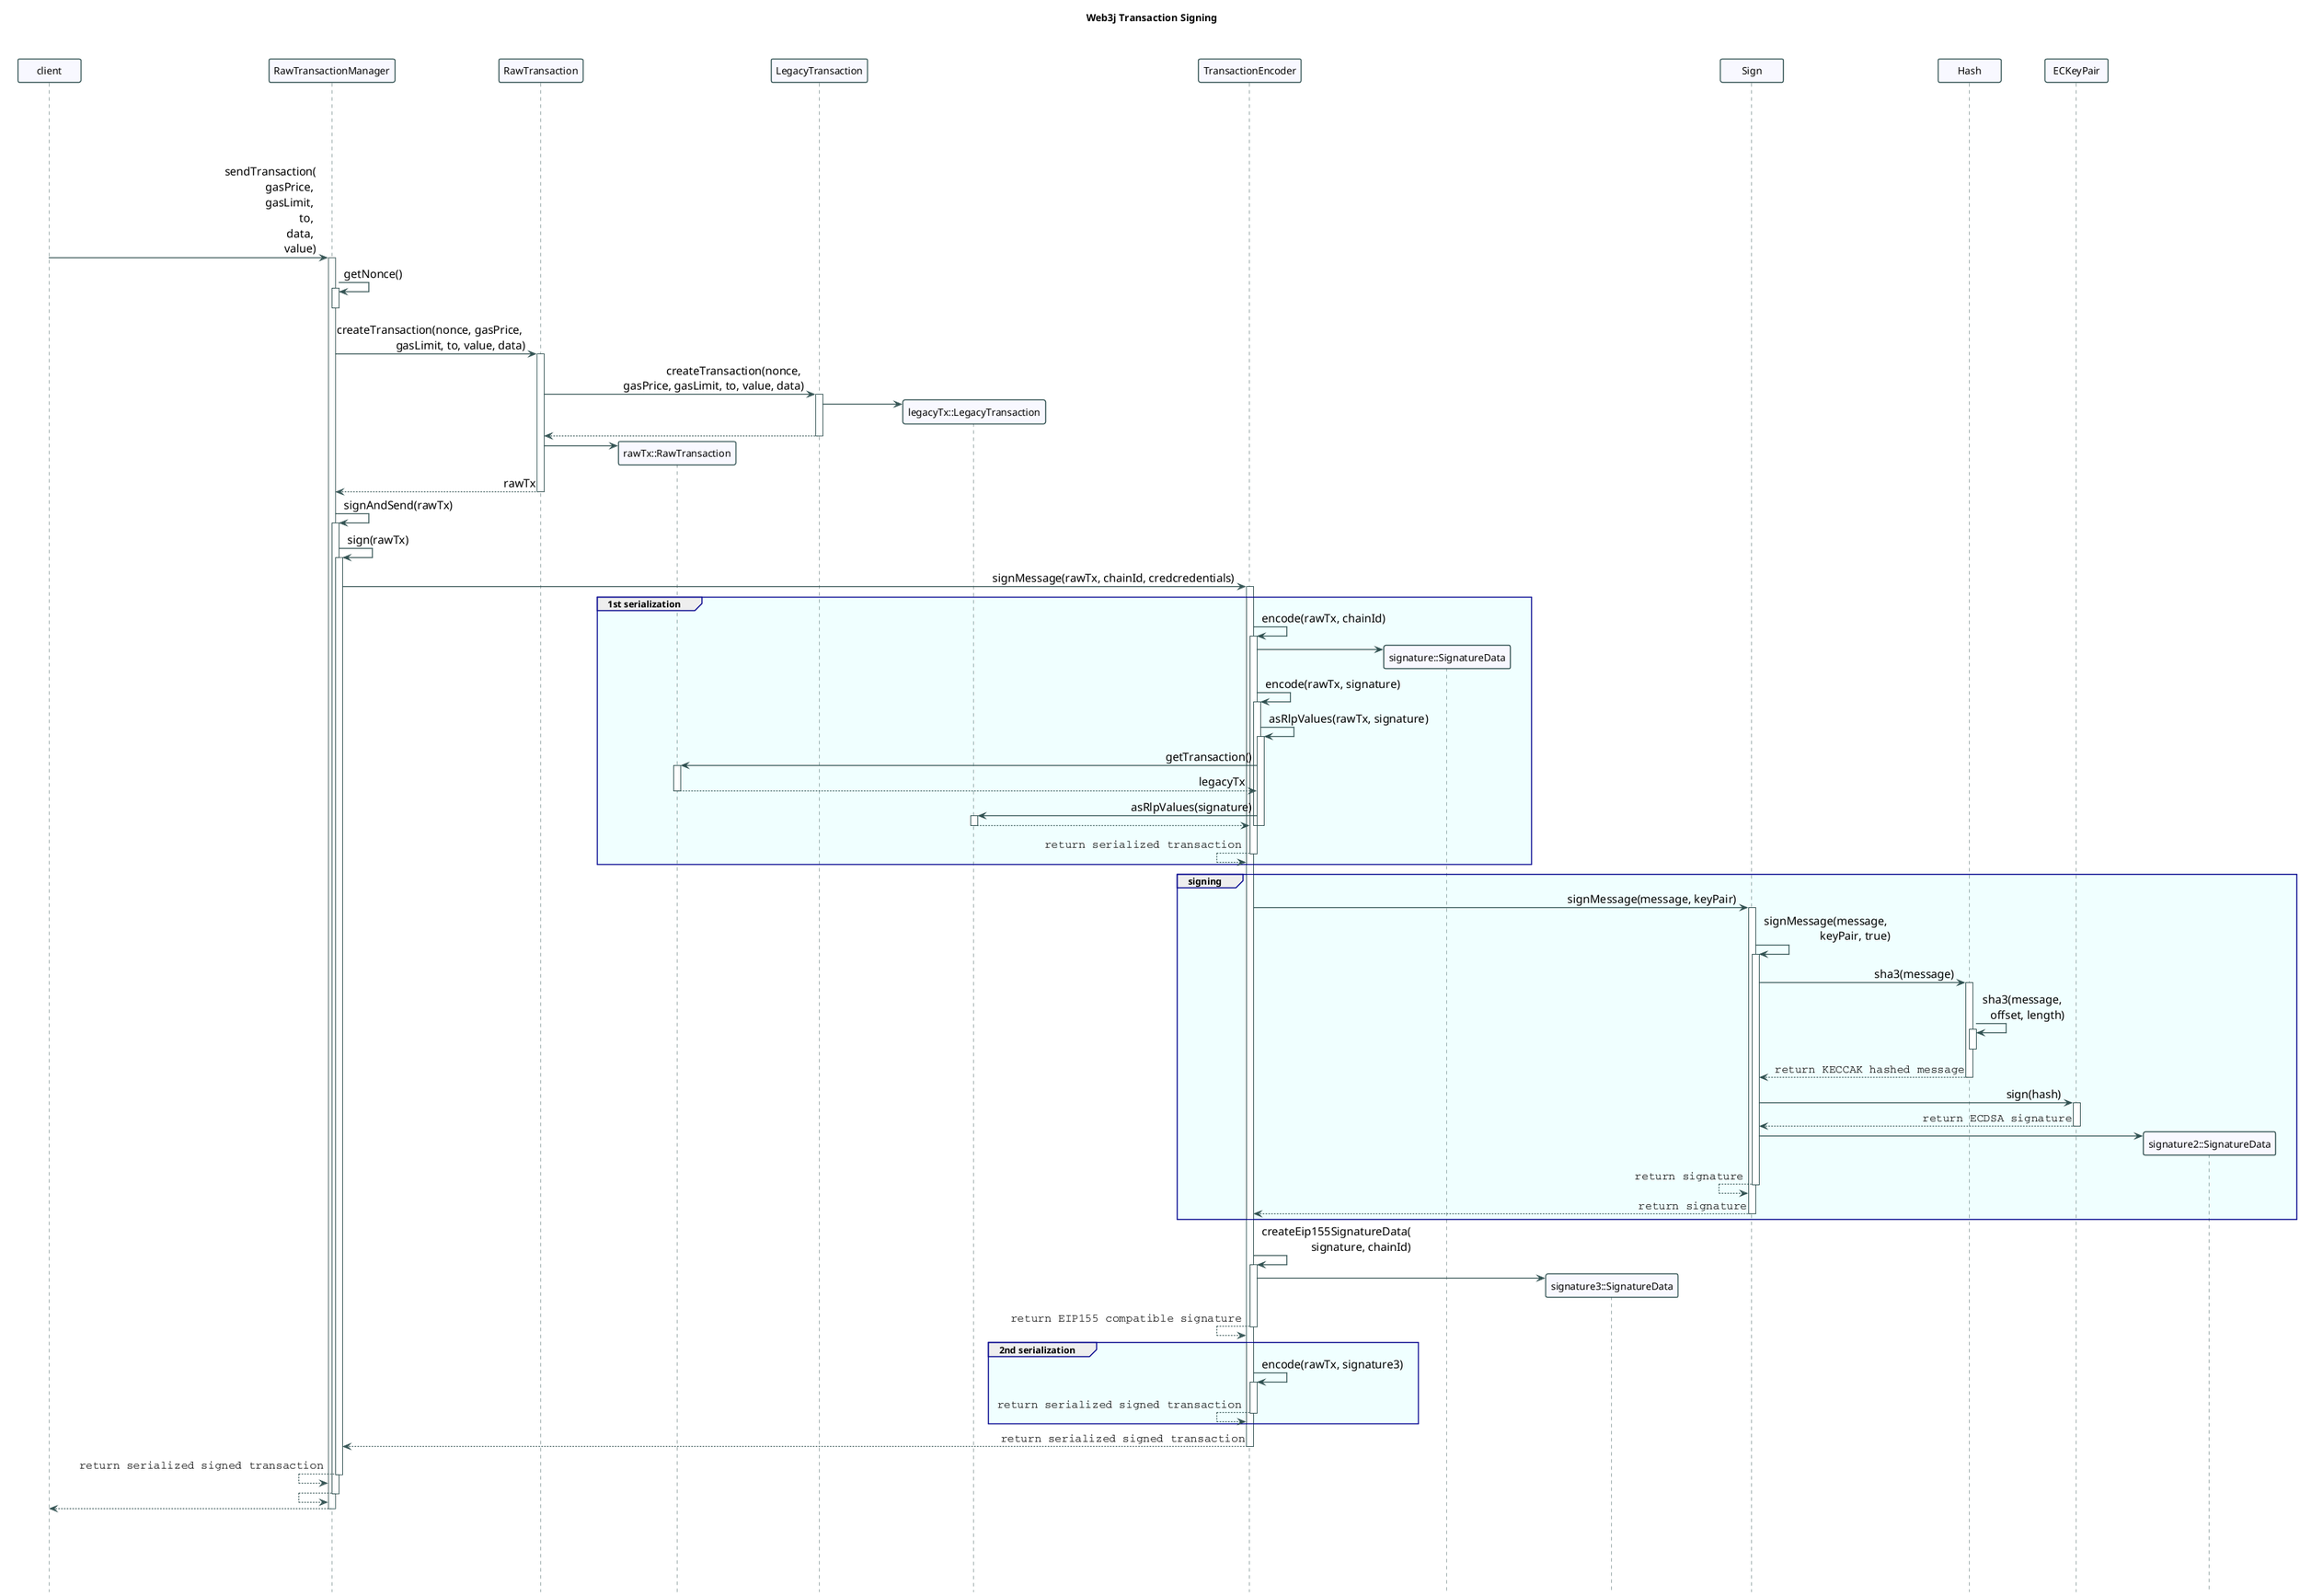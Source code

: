 @startuml

' https://plantuml.com/class-diagram
' https://plantuml.com/sequence-diagram
' https://plantuml-documentation.readthedocs.io/en/latest/formatting/all-skin-params.html
' https://plantuml-documentation.readthedocs.io/en/latest/formatting/all-skin-params.html#class
' https://plantuml.com/creole
' https://www.w3schools.com/colors/colors_names.asp

skinparam {
  'DefaultFontName Consolas
  DefaultFontName Monaco
  'DefaultFontName Lucida Console
  DefaultMonospacedFontName Consolas
  'DefaultFontStyle bold

  BackgroundColor transparent
  PageMargin 10
  BoxPadding 100
  ParticipantPadding 20

  ArrowFontSize 16
  ArrowThickness 1
  MinClassWidth 75
  ClassFontStyle bold

  NoteBackgroundColor SeaShell
  NoteBorderColor transparent
  NoteShadowing false
}


skinparam Sequence{

  ParticipantFontName Consolas
  ArrowFontName Consolas

  DividerBorderThickness 1.5
  ReferenceBorderThickness 1.5
  MessageAlignment right

  ArrowColor DarkSlateGray
  ArrowThickness 1.3
  LifeLineBorderColor DarkSlateGray
  LifeLineBorderThickness 1.3

  ActorBorderColor DarkSlateGray
  ActorBackgroundColor GhostWhite
  ParticipantBorderColor DarkSlateGray
  ParticipantBorderThickness 1.5
  ParticipantBackgroundColor GhostWhite

  BoxBackgroundColor transparent
  BoxBorderColor transparent

  GroupBorderThickness 1.3
  GroupBorderColor DarkBlue
  GroupBodyBackgroundColor Azure
}

skinparam Group{
  BorderThickness 1.3
  BorderShadowing true
}

hide Circle
hide Footbox
title Web3j Transaction Signing\n\n
'caption

participant client
participant RawTransactionManager as rawTxMgr
participant RawTransaction as rawTx
participant "rawTx::RawTransaction" as rawTx2
participant LegacyTransaction as legacyTx
participant "legacyTx::LegacyTransaction" as legacyTx2
participant TransactionEncoder as txEncoder
participant "signature::SignatureData" as signature
participant "signature3::SignatureData" as signature3
participant Sign as sign
participant Hash as hash
participant ECKeyPair as keypair
participant "signature2::SignatureData" as signature2

url of rawTxMgr is [[https://github.com/web3j/web3j/blob/v4.8.8/core/src/main/java/org/web3j/tx/RawTransactionManager.java]]
url of rawTx is [[https://github.com/web3j/web3j/blob/v4.8.8/crypto/src/main/java/org/web3j/crypto/RawTransaction.java]]
url of signature is [[https://github.com/web3j/web3j/blob/v4.8.8/crypto/src/mai/java/org/web3j/crypto/Sign.java#L340]]
url of signature3 is [[https://github.com/web3j/web3j/blob/v4.8.8/crypto/src/mai/java/org/web3j/crypto/Sign.java#L340]]
url of sign is [[https://github.com/web3j/web3j/blob/v4.8.8/crypto/src/main/java/org/web3j/crypto/Sign.java]]
url of hash is [[https://github.com/web3j/web3j/blob/v4.8.8/utils/src/main/java/org/web3j/crypto/Hash.java]]
url of keypair is [[https://github.com/web3j/web3j/blob/v4.8.8/crypto/src/main/java/org/web3j/crypto/ECKeyPair.java]]
url of signature2 is [[https://github.com/web3j/web3j/blob/v4.8.8/crypto/src/mai/java/org/web3j/crypto/Sign.java#L340]]

||100||

client -> rawTxMgr [[https://github.com/web3j/web3j/blob/v4.8.8/core/src/main/java/org/web3j/tx/RawTransactionManager.java#L111]] : sendTransaction(\n   gasPrice, \n   gasLimit, \n   to, \n   data, \n   value)
  rawTxMgr ++
  rawTxMgr -> rawTxMgr ++ : getNonce()
    rawTxMgr --
  rawTxMgr -> rawTx ++ [[https://github.com/web3j/web3j/blob/v4.8.8/crypto/src/main/java/org/web3j/crypto/RawTransaction.java#L85]] : createTransaction(nonce, gasPrice, \ngasLimit, to, value, data)
    rawTx -> legacyTx ++ [[https://github.com/web3j/web3j/blob/v4.8.8/crypto/src/main/java/org/web3j/crypto/transaction/type/LegacyTransaction.java#L128]] : createTransaction(nonce, \n   gasPrice, gasLimit, to, value, data)
      legacyTx -> legacyTx2 **
      rawTx <-- legacyTx --
    rawTx -> rawTx2 **
    rawTxMgr <-- rawTx -- : rawTx

  rawTxMgr -> rawTxMgr ++ [[https://github.com/web3j/web3j/blob/v4.8.8/core/src/main/java/org/web3j/tx/RawTransactionManager.java#L193]] : signAndSend(rawTx)
    rawTxMgr -> rawTxMgr ++ [[https://github.com/web3j/web3j/blob/v4.8.8/core/src/main/java/org/web3j/tx/RawTransactionManager.java#L180]] : sign(rawTx)
      rawTxMgr -> txEncoder ++ [[https://github.com/web3j/web3j/blob/v4.8.8/crypto/src/main/java/org/web3j/crypto/TransactionEncoder.java#L42]] : signMessage(rawTx, chainId, credcredentials)

        group 1st serialization
        txEncoder -> txEncoder ++ [[https://github.com/web3j/web3j/blob/v4.8.8/crypto/src/main/java/org/web3j/crypto/TransactionEncoder.java#L83]] : encode(rawTx, chainId)
          txEncoder -> signature **
          txEncoder -> txEncoder ++ [[https://github.com/web3j/web3j/blob/v4.8.8/crypto/src/main/java/org/web3j/crypto/TransactionEncoder.java#L94]] : encode(rawTx, signature)
            txEncoder -> txEncoder ++ [[https://github.com/web3j/web3j/blob/v4.8.8/crypto/src/main/java/org/web3j/crypto/TransactionEncoder.java#L113]] : asRlpValues(rawTx, signature)
                txEncoder -> rawTx2 ++ [[https://github.com/web3j/web3j/blob/v4.8.8/crypto/src/main/java/org/web3j/crypto/RawTransaction.java#L147]] : getTransaction()
                  txEncoder <-- rawTx2 -- : legacyTx
                txEncoder -> legacyTx2 ++ [[https://github.com/web3j/web3j/blob/v4.8.8/crypto/src/main/java/org/web3j/crypto/transaction/type/LegacyTransaction.java#L70]] : asRlpValues(signature)
                  txEncoder <-- legacyTx2 -- :
              txEncoder --
            txEncoder --
          txEncoder <-- txEncoder -- : <font:courier>return serialized transaction</font>
        end

        group signing
        txEncoder -> sign ++ [[https://github.com/web3j/web3j/blob/v4.8.8/crypto/src/main/java/org/web3j/crypto/Sign.java#L73]] : signMessage(message, keyPair)
          sign -> sign ++ [[https://github.com/web3j/web3j/blob/v4.8.8/crypto/src/main/java/org/web3j/crypto/Sign.java#L77]] : signMessage(message, \n   keyPair, true)
            sign -> hash ++ [[https://github.com/web3j/web3j/blob/v4.8.8/utils/src/main/java/org/web3j/crypto/Hash.java#L81]] : sha3(message)
              hash -> hash ++ [[https://github.com/web3j/web3j/blob/v4.8.8/utils/src/main/java/org/web3j/crypto/Hash.java#L69]] : sha3(message, \n   offset, length)
                hash --
              sign <-- hash -- : <font:courier>return KECCAK hashed message</font>
            sign -> keypair ++ [[https://github.com/web3j/web3j/blob/v4.8.8/crypto/src/main/java/org/web3j/crypto/ECKeyPair.java#L52]] : sign(hash)
              sign <-- keypair -- : <font:courier>return ECDSA signature</font>
            sign -> signature2 **
            sign <-- sign -- : <font:courier>return signature</font>
          txEncoder <-- sign -- : <font:courier>return signature</font>
        end

        txEncoder -> txEncoder ++ [[https://github.com/web3j/web3j/blob/v4.8.8/crypto/src/main/java/org/web3j/crypto/TransactionEncoder.java#L63]] : createEip155SignatureData(\n   signature, chainId)
          txEncoder -> signature3 **
          txEncoder <-- txEncoder -- : <font:courier>return EIP155 compatible signature</font>

        group 2nd serialization
        txEncoder -> txEncoder ++ [[https://github.com/web3j/web3j/blob/v4.8.8/crypto/src/main/java/org/web3j/crypto/TransactionEncoder.java#L94]] : encode(rawTx, signature3)
          txEncoder <-- txEncoder -- : <font:courier>return serialized signed transaction</font>
        end

        rawTxMgr <-- txEncoder -- : <font:courier>return serialized signed transaction</font>
      rawTxMgr <-- rawTxMgr -- : <font:courier>return serialized signed transaction</font>
    rawTxMgr <-- rawTxMgr --
  client <-- rawTxMgr --

||100||

@enduml
